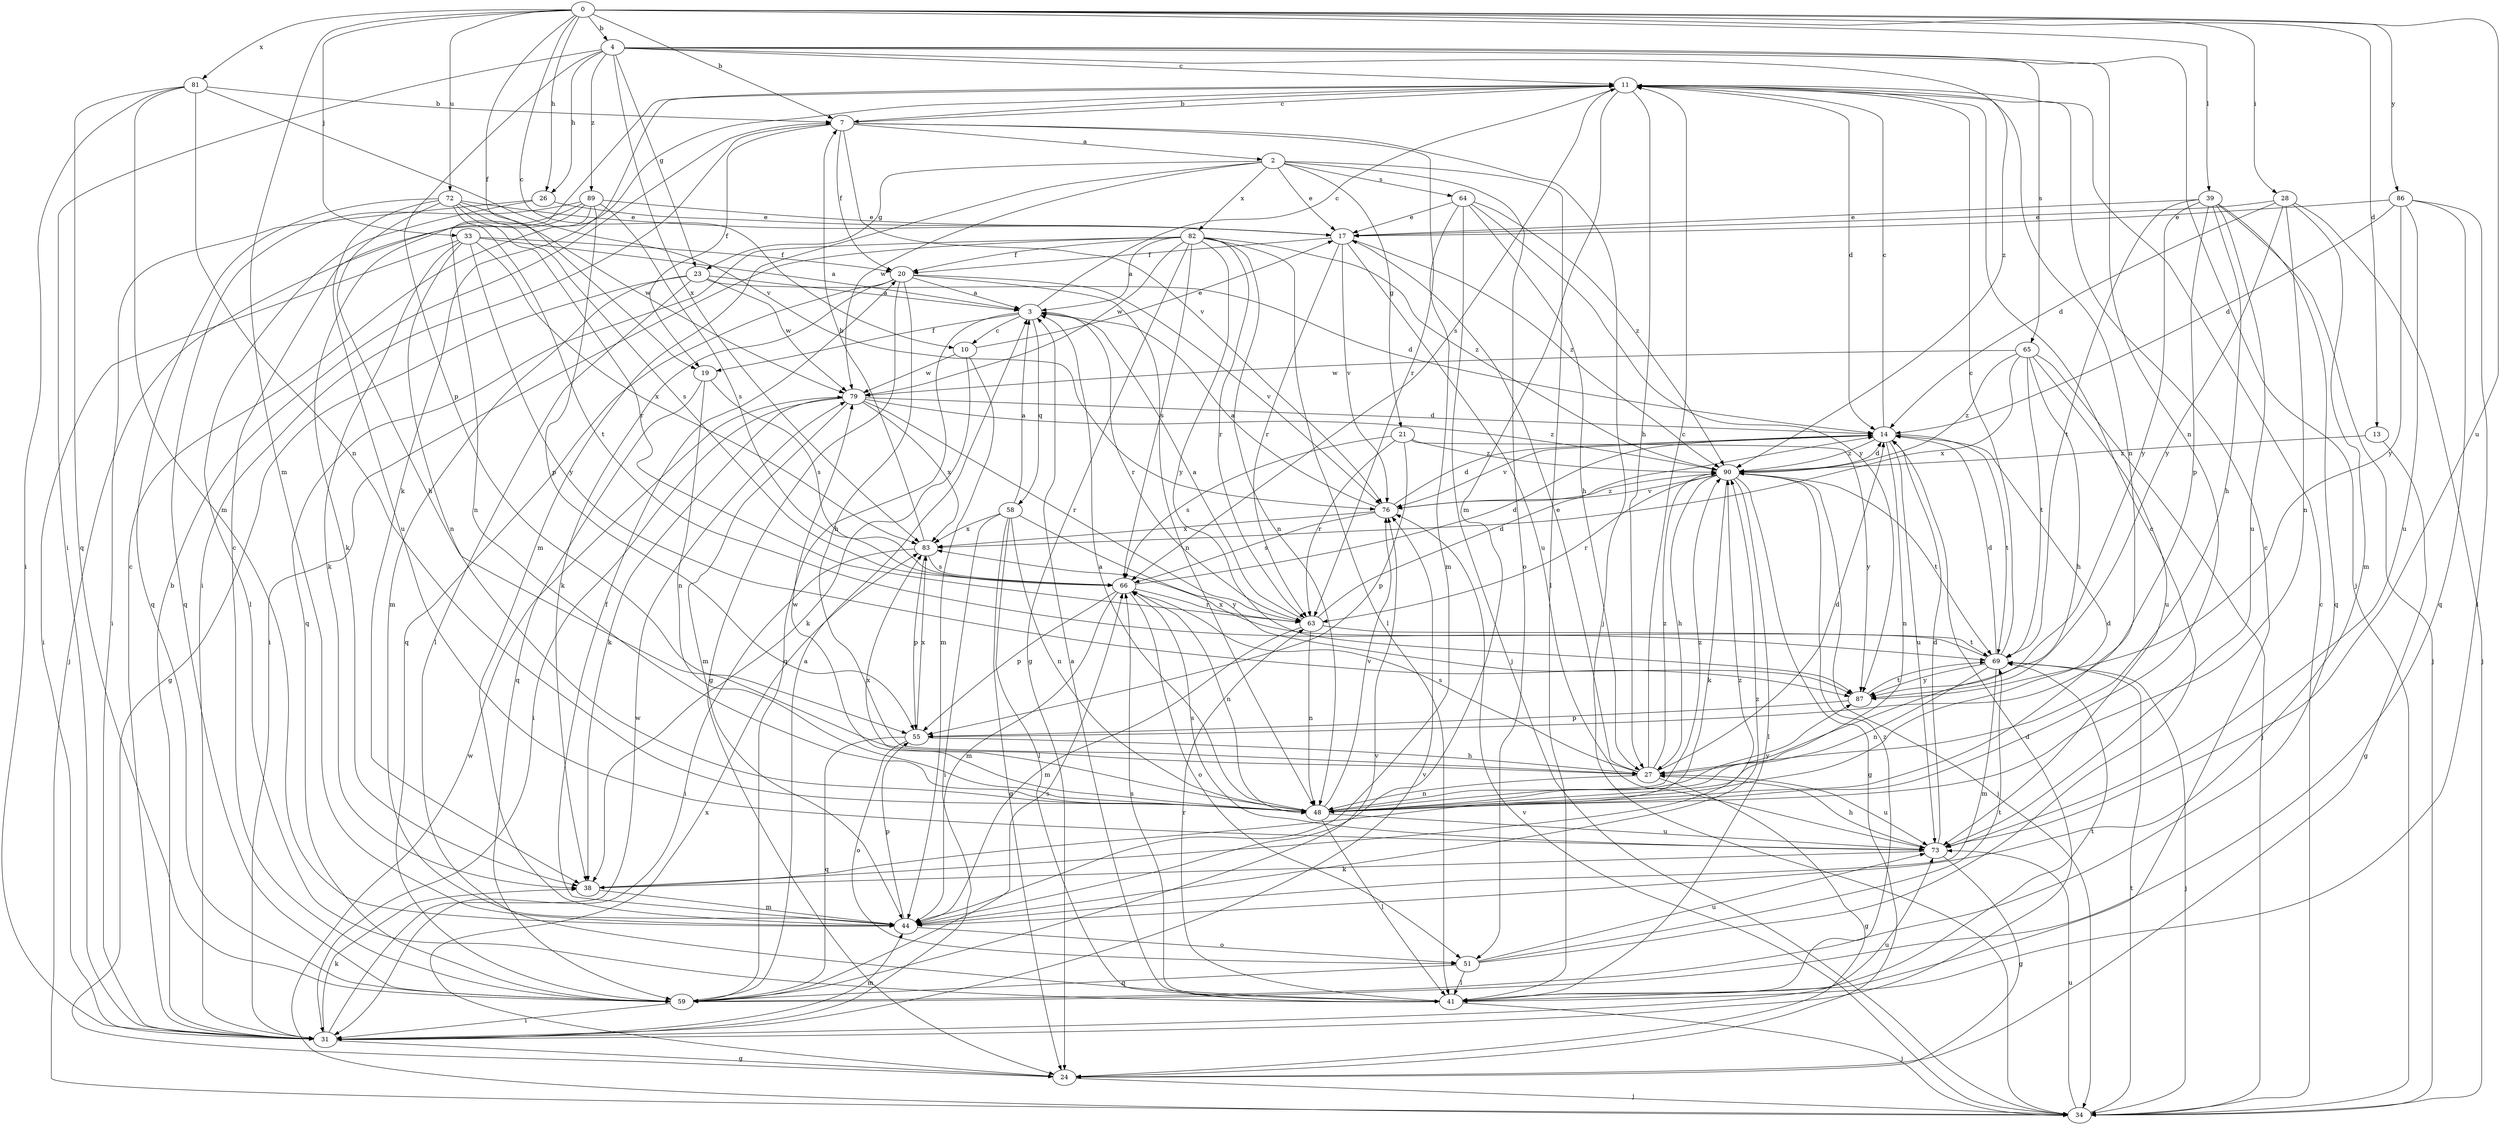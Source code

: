 strict digraph  {
0;
2;
3;
4;
7;
10;
11;
13;
14;
17;
19;
20;
21;
23;
24;
26;
27;
28;
31;
33;
34;
38;
39;
41;
44;
48;
51;
55;
58;
59;
63;
64;
65;
66;
69;
72;
73;
76;
79;
81;
82;
83;
86;
87;
89;
90;
0 -> 4  [label=b];
0 -> 7  [label=b];
0 -> 10  [label=c];
0 -> 13  [label=d];
0 -> 19  [label=f];
0 -> 26  [label=h];
0 -> 28  [label=i];
0 -> 33  [label=j];
0 -> 39  [label=l];
0 -> 44  [label=m];
0 -> 72  [label=u];
0 -> 73  [label=u];
0 -> 81  [label=x];
0 -> 86  [label=y];
2 -> 17  [label=e];
2 -> 21  [label=g];
2 -> 23  [label=g];
2 -> 41  [label=l];
2 -> 44  [label=m];
2 -> 51  [label=o];
2 -> 64  [label=s];
2 -> 79  [label=w];
2 -> 82  [label=x];
3 -> 10  [label=c];
3 -> 11  [label=c];
3 -> 19  [label=f];
3 -> 58  [label=q];
3 -> 59  [label=q];
3 -> 63  [label=r];
4 -> 11  [label=c];
4 -> 23  [label=g];
4 -> 26  [label=h];
4 -> 31  [label=i];
4 -> 34  [label=j];
4 -> 48  [label=n];
4 -> 55  [label=p];
4 -> 65  [label=s];
4 -> 83  [label=x];
4 -> 89  [label=z];
4 -> 90  [label=z];
7 -> 2  [label=a];
7 -> 11  [label=c];
7 -> 19  [label=f];
7 -> 20  [label=f];
7 -> 31  [label=i];
7 -> 34  [label=j];
7 -> 63  [label=r];
7 -> 76  [label=v];
10 -> 17  [label=e];
10 -> 38  [label=k];
10 -> 44  [label=m];
10 -> 79  [label=w];
11 -> 7  [label=b];
11 -> 14  [label=d];
11 -> 27  [label=h];
11 -> 38  [label=k];
11 -> 44  [label=m];
11 -> 48  [label=n];
11 -> 66  [label=s];
13 -> 24  [label=g];
13 -> 90  [label=z];
14 -> 11  [label=c];
14 -> 48  [label=n];
14 -> 69  [label=t];
14 -> 73  [label=u];
14 -> 76  [label=v];
14 -> 90  [label=z];
17 -> 20  [label=f];
17 -> 63  [label=r];
17 -> 73  [label=u];
17 -> 76  [label=v];
17 -> 90  [label=z];
19 -> 48  [label=n];
19 -> 59  [label=q];
19 -> 66  [label=s];
20 -> 3  [label=a];
20 -> 24  [label=g];
20 -> 27  [label=h];
20 -> 38  [label=k];
20 -> 48  [label=n];
20 -> 59  [label=q];
20 -> 76  [label=v];
21 -> 55  [label=p];
21 -> 63  [label=r];
21 -> 66  [label=s];
21 -> 87  [label=y];
21 -> 90  [label=z];
23 -> 3  [label=a];
23 -> 14  [label=d];
23 -> 24  [label=g];
23 -> 41  [label=l];
23 -> 44  [label=m];
23 -> 79  [label=w];
24 -> 34  [label=j];
24 -> 83  [label=x];
26 -> 17  [label=e];
26 -> 31  [label=i];
26 -> 41  [label=l];
27 -> 11  [label=c];
27 -> 14  [label=d];
27 -> 17  [label=e];
27 -> 24  [label=g];
27 -> 48  [label=n];
27 -> 66  [label=s];
27 -> 73  [label=u];
27 -> 90  [label=z];
28 -> 14  [label=d];
28 -> 17  [label=e];
28 -> 34  [label=j];
28 -> 44  [label=m];
28 -> 48  [label=n];
28 -> 87  [label=y];
31 -> 7  [label=b];
31 -> 11  [label=c];
31 -> 14  [label=d];
31 -> 24  [label=g];
31 -> 38  [label=k];
31 -> 44  [label=m];
31 -> 73  [label=u];
31 -> 76  [label=v];
31 -> 79  [label=w];
33 -> 3  [label=a];
33 -> 20  [label=f];
33 -> 31  [label=i];
33 -> 38  [label=k];
33 -> 48  [label=n];
33 -> 83  [label=x];
33 -> 87  [label=y];
34 -> 11  [label=c];
34 -> 69  [label=t];
34 -> 73  [label=u];
34 -> 76  [label=v];
34 -> 79  [label=w];
38 -> 44  [label=m];
38 -> 90  [label=z];
39 -> 17  [label=e];
39 -> 27  [label=h];
39 -> 34  [label=j];
39 -> 55  [label=p];
39 -> 59  [label=q];
39 -> 69  [label=t];
39 -> 73  [label=u];
39 -> 87  [label=y];
41 -> 3  [label=a];
41 -> 11  [label=c];
41 -> 34  [label=j];
41 -> 63  [label=r];
41 -> 66  [label=s];
41 -> 69  [label=t];
41 -> 90  [label=z];
44 -> 20  [label=f];
44 -> 51  [label=o];
44 -> 55  [label=p];
44 -> 90  [label=z];
48 -> 3  [label=a];
48 -> 14  [label=d];
48 -> 41  [label=l];
48 -> 73  [label=u];
48 -> 76  [label=v];
48 -> 79  [label=w];
48 -> 83  [label=x];
48 -> 87  [label=y];
48 -> 90  [label=z];
51 -> 11  [label=c];
51 -> 41  [label=l];
51 -> 59  [label=q];
51 -> 69  [label=t];
51 -> 73  [label=u];
55 -> 27  [label=h];
55 -> 51  [label=o];
55 -> 59  [label=q];
55 -> 83  [label=x];
58 -> 3  [label=a];
58 -> 24  [label=g];
58 -> 31  [label=i];
58 -> 41  [label=l];
58 -> 48  [label=n];
58 -> 83  [label=x];
58 -> 87  [label=y];
59 -> 3  [label=a];
59 -> 11  [label=c];
59 -> 31  [label=i];
59 -> 66  [label=s];
59 -> 76  [label=v];
63 -> 3  [label=a];
63 -> 14  [label=d];
63 -> 44  [label=m];
63 -> 48  [label=n];
63 -> 69  [label=t];
64 -> 17  [label=e];
64 -> 27  [label=h];
64 -> 34  [label=j];
64 -> 44  [label=m];
64 -> 87  [label=y];
64 -> 90  [label=z];
65 -> 27  [label=h];
65 -> 34  [label=j];
65 -> 69  [label=t];
65 -> 73  [label=u];
65 -> 79  [label=w];
65 -> 83  [label=x];
65 -> 90  [label=z];
66 -> 14  [label=d];
66 -> 44  [label=m];
66 -> 48  [label=n];
66 -> 51  [label=o];
66 -> 55  [label=p];
66 -> 63  [label=r];
69 -> 11  [label=c];
69 -> 14  [label=d];
69 -> 34  [label=j];
69 -> 44  [label=m];
69 -> 48  [label=n];
69 -> 83  [label=x];
69 -> 87  [label=y];
72 -> 17  [label=e];
72 -> 27  [label=h];
72 -> 59  [label=q];
72 -> 63  [label=r];
72 -> 66  [label=s];
72 -> 69  [label=t];
72 -> 73  [label=u];
72 -> 79  [label=w];
73 -> 14  [label=d];
73 -> 24  [label=g];
73 -> 27  [label=h];
73 -> 38  [label=k];
73 -> 66  [label=s];
76 -> 3  [label=a];
76 -> 14  [label=d];
76 -> 66  [label=s];
76 -> 83  [label=x];
76 -> 90  [label=z];
79 -> 14  [label=d];
79 -> 31  [label=i];
79 -> 38  [label=k];
79 -> 44  [label=m];
79 -> 63  [label=r];
79 -> 83  [label=x];
79 -> 90  [label=z];
81 -> 7  [label=b];
81 -> 31  [label=i];
81 -> 44  [label=m];
81 -> 48  [label=n];
81 -> 59  [label=q];
81 -> 76  [label=v];
82 -> 3  [label=a];
82 -> 20  [label=f];
82 -> 24  [label=g];
82 -> 31  [label=i];
82 -> 41  [label=l];
82 -> 48  [label=n];
82 -> 59  [label=q];
82 -> 63  [label=r];
82 -> 66  [label=s];
82 -> 79  [label=w];
82 -> 87  [label=y];
82 -> 90  [label=z];
83 -> 7  [label=b];
83 -> 31  [label=i];
83 -> 55  [label=p];
83 -> 66  [label=s];
86 -> 14  [label=d];
86 -> 17  [label=e];
86 -> 41  [label=l];
86 -> 59  [label=q];
86 -> 73  [label=u];
86 -> 87  [label=y];
87 -> 55  [label=p];
87 -> 69  [label=t];
89 -> 17  [label=e];
89 -> 34  [label=j];
89 -> 38  [label=k];
89 -> 48  [label=n];
89 -> 55  [label=p];
89 -> 59  [label=q];
89 -> 66  [label=s];
90 -> 14  [label=d];
90 -> 24  [label=g];
90 -> 27  [label=h];
90 -> 34  [label=j];
90 -> 38  [label=k];
90 -> 41  [label=l];
90 -> 63  [label=r];
90 -> 69  [label=t];
90 -> 76  [label=v];
}
